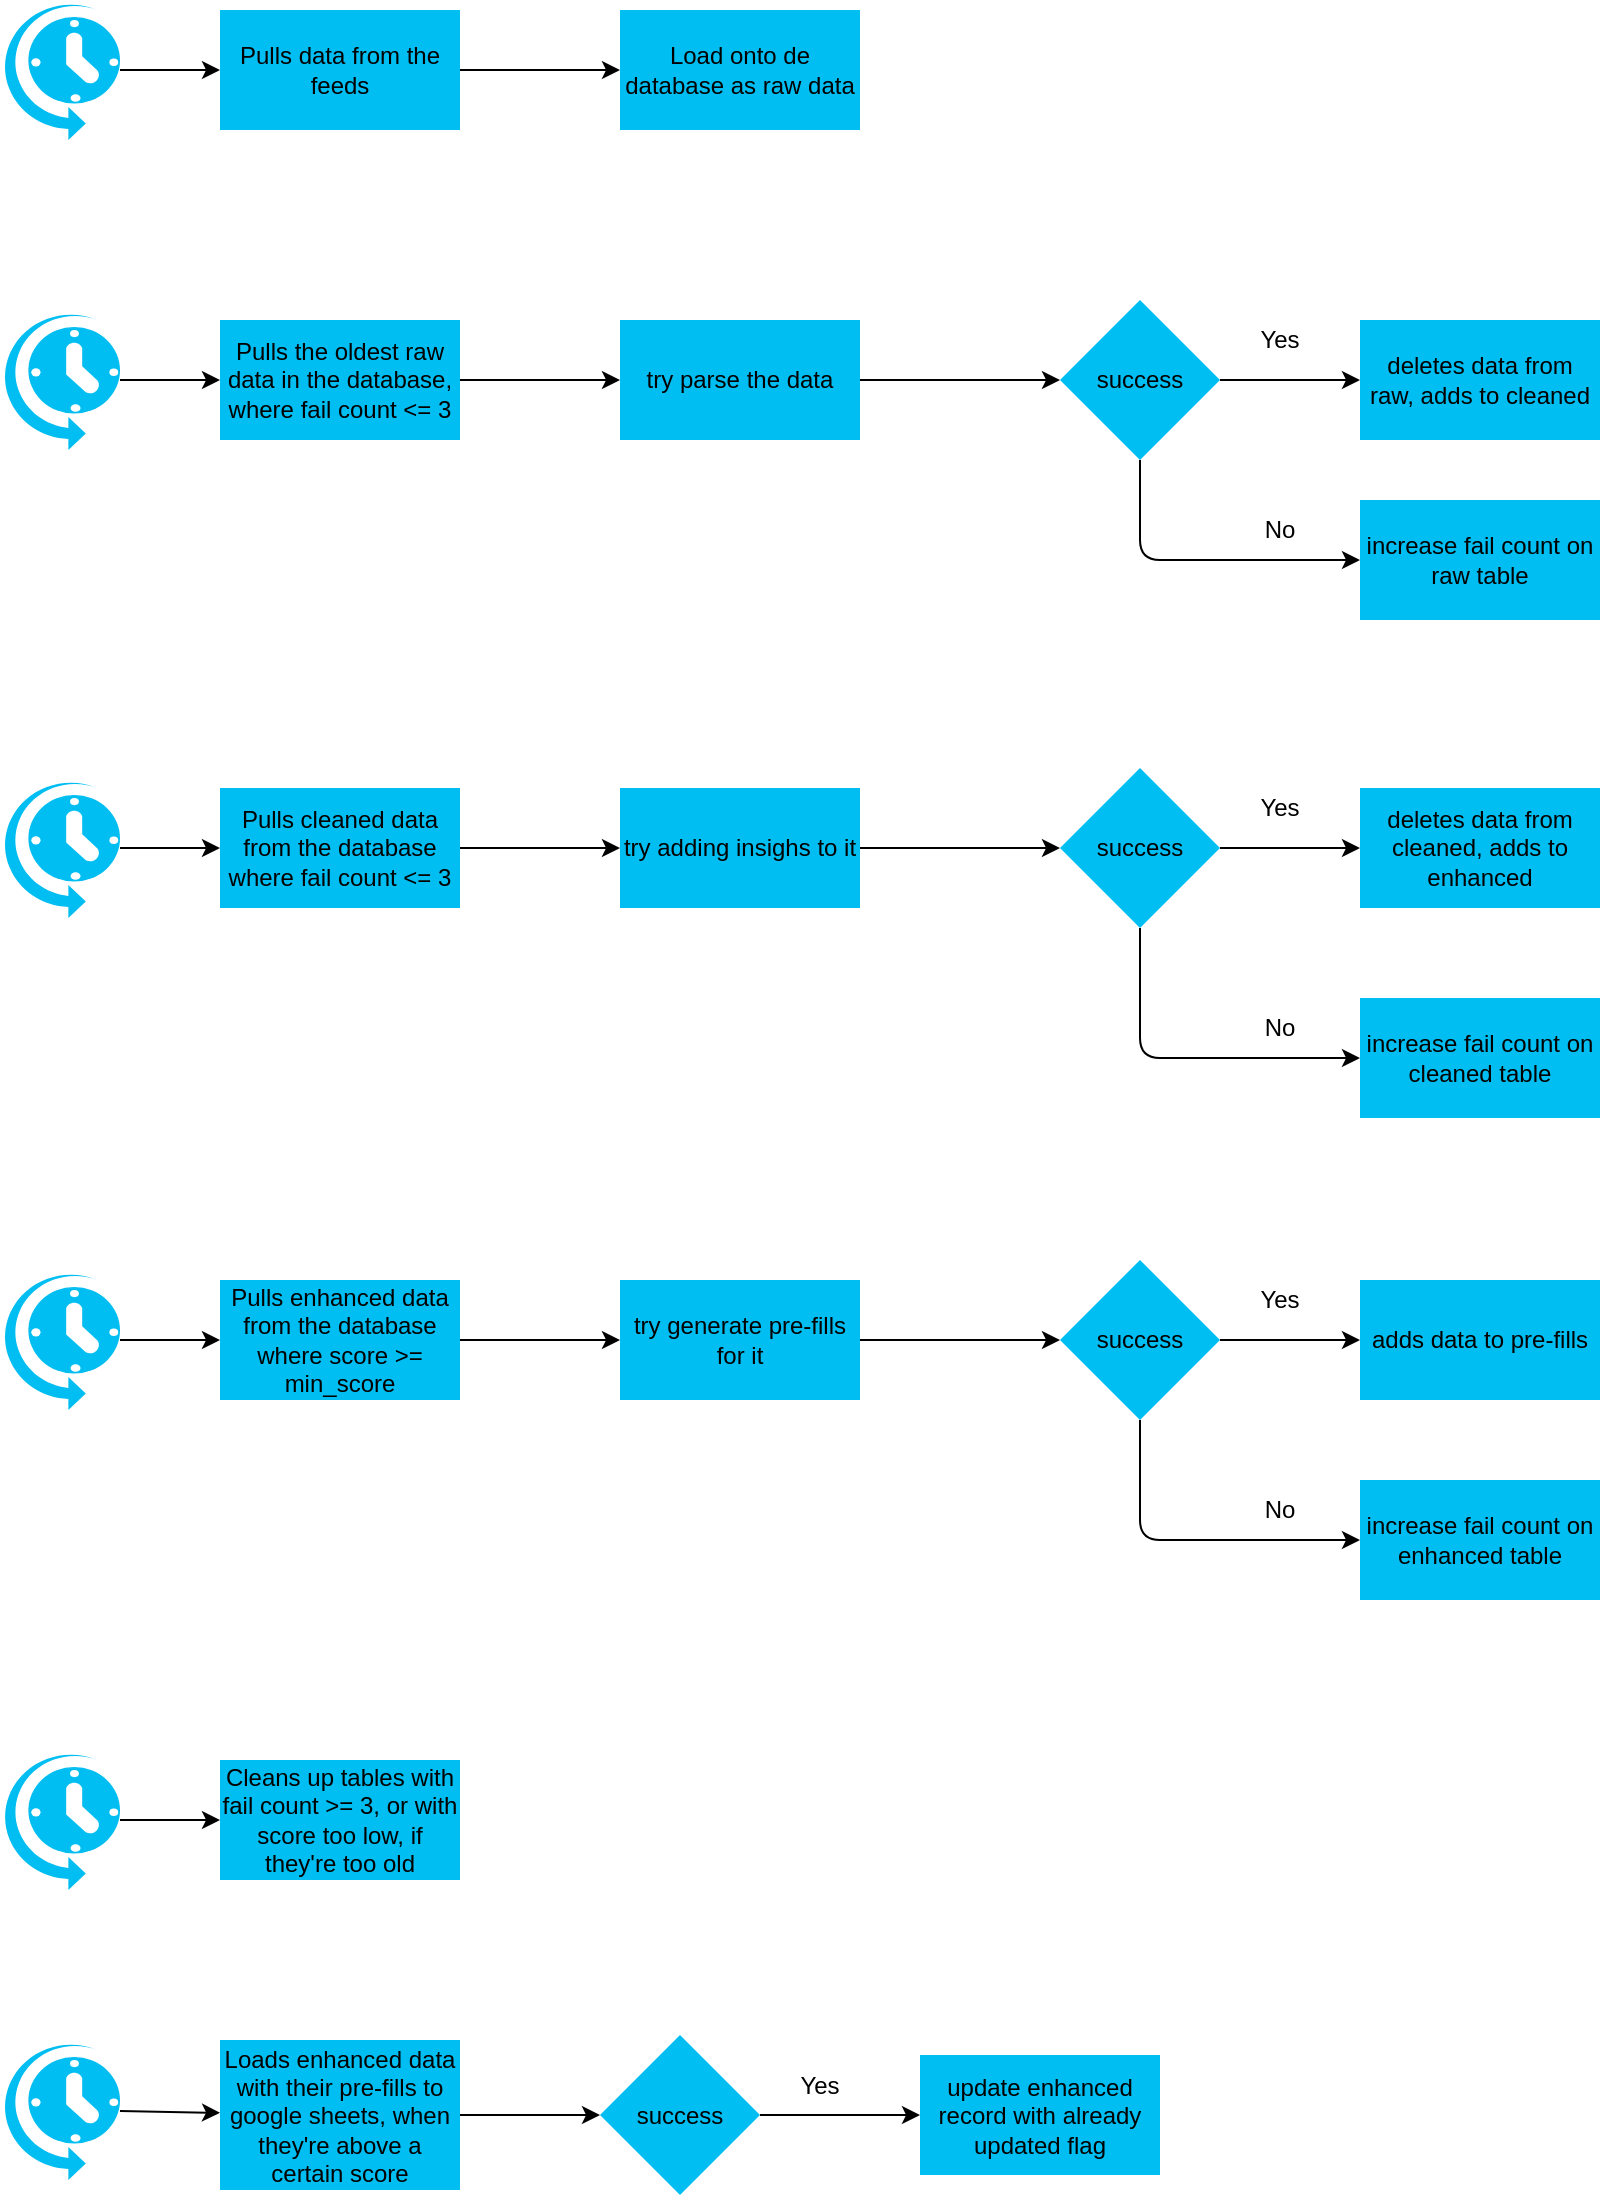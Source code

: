<mxfile>
    <diagram id="CsKHAWagfNyfL_v6ooAr" name="Page-1">
        <mxGraphModel dx="1076" dy="590" grid="1" gridSize="10" guides="1" tooltips="1" connect="1" arrows="1" fold="1" page="1" pageScale="1" pageWidth="850" pageHeight="1100" math="0" shadow="0">
            <root>
                <mxCell id="0"/>
                <mxCell id="1" parent="0"/>
                <mxCell id="4" value="" style="edgeStyle=none;html=1;verticalAlign=middle;" parent="1" source="2" target="3" edge="1">
                    <mxGeometry relative="1" as="geometry"/>
                </mxCell>
                <mxCell id="2" value="" style="verticalLabelPosition=bottom;html=1;verticalAlign=middle;align=center;strokeColor=none;fillColor=#00BEF2;shape=mxgraph.azure.scheduler;pointerEvents=1;" parent="1" vertex="1">
                    <mxGeometry x="110" y="200" width="60" height="70" as="geometry"/>
                </mxCell>
                <mxCell id="6" value="" style="edgeStyle=none;html=1;verticalAlign=middle;" parent="1" source="3" target="5" edge="1">
                    <mxGeometry relative="1" as="geometry"/>
                </mxCell>
                <mxCell id="3" value="Pulls data from the feeds" style="whiteSpace=wrap;html=1;verticalAlign=middle;fillColor=#00BEF2;strokeColor=none;" parent="1" vertex="1">
                    <mxGeometry x="220" y="205" width="120" height="60" as="geometry"/>
                </mxCell>
                <mxCell id="5" value="Load onto de database as raw data" style="whiteSpace=wrap;html=1;verticalAlign=middle;fillColor=#00BEF2;strokeColor=none;" parent="1" vertex="1">
                    <mxGeometry x="420" y="205" width="120" height="60" as="geometry"/>
                </mxCell>
                <mxCell id="9" value="" style="edgeStyle=none;html=1;verticalAlign=middle;" parent="1" source="7" target="8" edge="1">
                    <mxGeometry relative="1" as="geometry"/>
                </mxCell>
                <mxCell id="7" value="" style="verticalLabelPosition=bottom;html=1;verticalAlign=middle;align=center;strokeColor=none;fillColor=#00BEF2;shape=mxgraph.azure.scheduler;pointerEvents=1;" parent="1" vertex="1">
                    <mxGeometry x="110" y="355" width="60" height="70" as="geometry"/>
                </mxCell>
                <mxCell id="11" value="" style="edgeStyle=none;html=1;verticalAlign=middle;" parent="1" source="8" target="10" edge="1">
                    <mxGeometry relative="1" as="geometry"/>
                </mxCell>
                <mxCell id="8" value="Pulls the oldest raw data in the database, where fail count &amp;lt;= 3" style="whiteSpace=wrap;html=1;verticalAlign=middle;fillColor=#00BEF2;strokeColor=none;" parent="1" vertex="1">
                    <mxGeometry x="220" y="360" width="120" height="60" as="geometry"/>
                </mxCell>
                <mxCell id="13" value="" style="edgeStyle=none;html=1;verticalAlign=middle;" parent="1" source="10" target="12" edge="1">
                    <mxGeometry relative="1" as="geometry"/>
                </mxCell>
                <mxCell id="10" value="try parse the data" style="whiteSpace=wrap;html=1;verticalAlign=middle;fillColor=#00BEF2;strokeColor=none;" parent="1" vertex="1">
                    <mxGeometry x="420" y="360" width="120" height="60" as="geometry"/>
                </mxCell>
                <mxCell id="15" value="" style="edgeStyle=none;html=1;" parent="1" source="12" target="14" edge="1">
                    <mxGeometry relative="1" as="geometry"/>
                </mxCell>
                <mxCell id="43" style="edgeStyle=orthogonalEdgeStyle;html=1;exitX=0.5;exitY=1;exitDx=0;exitDy=0;entryX=0;entryY=0.5;entryDx=0;entryDy=0;" parent="1" source="12" target="28" edge="1">
                    <mxGeometry relative="1" as="geometry"/>
                </mxCell>
                <mxCell id="12" value="success" style="rhombus;whiteSpace=wrap;html=1;verticalAlign=middle;fillColor=#00BEF2;strokeColor=none;align=center;" parent="1" vertex="1">
                    <mxGeometry x="640" y="350" width="80" height="80" as="geometry"/>
                </mxCell>
                <mxCell id="14" value="deletes data from raw, adds to cleaned" style="whiteSpace=wrap;html=1;fillColor=#00BEF2;strokeColor=none;" parent="1" vertex="1">
                    <mxGeometry x="790" y="360" width="120" height="60" as="geometry"/>
                </mxCell>
                <mxCell id="16" value="" style="edgeStyle=none;html=1;verticalAlign=middle;" parent="1" source="17" target="19" edge="1">
                    <mxGeometry relative="1" as="geometry"/>
                </mxCell>
                <mxCell id="17" value="" style="verticalLabelPosition=bottom;html=1;verticalAlign=middle;align=center;strokeColor=none;fillColor=#00BEF2;shape=mxgraph.azure.scheduler;pointerEvents=1;" parent="1" vertex="1">
                    <mxGeometry x="110" y="589" width="60" height="70" as="geometry"/>
                </mxCell>
                <mxCell id="18" value="" style="edgeStyle=none;html=1;verticalAlign=middle;" parent="1" source="19" target="21" edge="1">
                    <mxGeometry relative="1" as="geometry"/>
                </mxCell>
                <mxCell id="19" value="Pulls cleaned data from the database where fail count &amp;lt;= 3" style="whiteSpace=wrap;html=1;verticalAlign=middle;fillColor=#00BEF2;strokeColor=none;" parent="1" vertex="1">
                    <mxGeometry x="220" y="594" width="120" height="60" as="geometry"/>
                </mxCell>
                <mxCell id="31" style="edgeStyle=none;html=1;exitX=1;exitY=0.5;exitDx=0;exitDy=0;entryX=0;entryY=0.5;entryDx=0;entryDy=0;" parent="1" source="21" target="23" edge="1">
                    <mxGeometry relative="1" as="geometry"/>
                </mxCell>
                <mxCell id="21" value="try adding insighs to it" style="whiteSpace=wrap;html=1;verticalAlign=middle;fillColor=#00BEF2;strokeColor=none;" parent="1" vertex="1">
                    <mxGeometry x="420" y="594" width="120" height="60" as="geometry"/>
                </mxCell>
                <mxCell id="32" style="edgeStyle=none;html=1;exitX=1;exitY=0.5;exitDx=0;exitDy=0;entryX=0;entryY=0.5;entryDx=0;entryDy=0;" parent="1" source="23" target="24" edge="1">
                    <mxGeometry relative="1" as="geometry"/>
                </mxCell>
                <mxCell id="45" style="edgeStyle=orthogonalEdgeStyle;html=1;exitX=0.5;exitY=1;exitDx=0;exitDy=0;entryX=0;entryY=0.5;entryDx=0;entryDy=0;" parent="1" source="23" target="44" edge="1">
                    <mxGeometry relative="1" as="geometry"/>
                </mxCell>
                <mxCell id="23" value="success" style="rhombus;whiteSpace=wrap;html=1;verticalAlign=middle;fillColor=#00BEF2;strokeColor=none;align=center;" parent="1" vertex="1">
                    <mxGeometry x="640" y="584" width="80" height="80" as="geometry"/>
                </mxCell>
                <mxCell id="24" value="deletes data from cleaned, adds to enhanced" style="whiteSpace=wrap;html=1;fillColor=#00BEF2;strokeColor=none;" parent="1" vertex="1">
                    <mxGeometry x="790" y="594" width="120" height="60" as="geometry"/>
                </mxCell>
                <mxCell id="28" value="increase fail count on raw table" style="whiteSpace=wrap;html=1;fillColor=#00BEF2;strokeColor=none;" parent="1" vertex="1">
                    <mxGeometry x="790" y="450" width="120" height="60" as="geometry"/>
                </mxCell>
                <mxCell id="33" value="" style="edgeStyle=none;html=1;verticalAlign=middle;" parent="1" source="34" target="36" edge="1">
                    <mxGeometry relative="1" as="geometry"/>
                </mxCell>
                <mxCell id="34" value="" style="verticalLabelPosition=bottom;html=1;verticalAlign=middle;align=center;strokeColor=none;fillColor=#00BEF2;shape=mxgraph.azure.scheduler;pointerEvents=1;" parent="1" vertex="1">
                    <mxGeometry x="110" y="835" width="60" height="70" as="geometry"/>
                </mxCell>
                <mxCell id="35" value="" style="edgeStyle=none;html=1;verticalAlign=middle;" parent="1" source="36" target="38" edge="1">
                    <mxGeometry relative="1" as="geometry"/>
                </mxCell>
                <mxCell id="36" value="Pulls enhanced data from the database where score &amp;gt;= min_score" style="whiteSpace=wrap;html=1;verticalAlign=middle;fillColor=#00BEF2;strokeColor=none;" parent="1" vertex="1">
                    <mxGeometry x="220" y="840" width="120" height="60" as="geometry"/>
                </mxCell>
                <mxCell id="37" style="edgeStyle=none;html=1;exitX=1;exitY=0.5;exitDx=0;exitDy=0;entryX=0;entryY=0.5;entryDx=0;entryDy=0;" parent="1" source="38" target="40" edge="1">
                    <mxGeometry relative="1" as="geometry"/>
                </mxCell>
                <mxCell id="38" value="try generate pre-fills for it" style="whiteSpace=wrap;html=1;verticalAlign=middle;fillColor=#00BEF2;strokeColor=none;" parent="1" vertex="1">
                    <mxGeometry x="420" y="840" width="120" height="60" as="geometry"/>
                </mxCell>
                <mxCell id="39" style="edgeStyle=none;html=1;exitX=1;exitY=0.5;exitDx=0;exitDy=0;entryX=0;entryY=0.5;entryDx=0;entryDy=0;" parent="1" source="40" target="41" edge="1">
                    <mxGeometry relative="1" as="geometry"/>
                </mxCell>
                <mxCell id="47" style="edgeStyle=orthogonalEdgeStyle;html=1;exitX=0.5;exitY=1;exitDx=0;exitDy=0;entryX=0;entryY=0.5;entryDx=0;entryDy=0;" parent="1" source="40" target="46" edge="1">
                    <mxGeometry relative="1" as="geometry"/>
                </mxCell>
                <mxCell id="40" value="success" style="rhombus;whiteSpace=wrap;html=1;verticalAlign=middle;fillColor=#00BEF2;strokeColor=none;align=center;" parent="1" vertex="1">
                    <mxGeometry x="640" y="830" width="80" height="80" as="geometry"/>
                </mxCell>
                <mxCell id="41" value="adds data to pre-fills" style="whiteSpace=wrap;html=1;fillColor=#00BEF2;strokeColor=none;" parent="1" vertex="1">
                    <mxGeometry x="790" y="840" width="120" height="60" as="geometry"/>
                </mxCell>
                <mxCell id="44" value="increase fail count on cleaned table" style="whiteSpace=wrap;html=1;fillColor=#00BEF2;strokeColor=none;" parent="1" vertex="1">
                    <mxGeometry x="790" y="699" width="120" height="60" as="geometry"/>
                </mxCell>
                <mxCell id="46" value="increase fail count on enhanced table" style="whiteSpace=wrap;html=1;fillColor=#00BEF2;strokeColor=none;" parent="1" vertex="1">
                    <mxGeometry x="790" y="940" width="120" height="60" as="geometry"/>
                </mxCell>
                <mxCell id="48" value="" style="edgeStyle=none;html=1;verticalAlign=middle;" parent="1" source="49" target="51" edge="1">
                    <mxGeometry relative="1" as="geometry"/>
                </mxCell>
                <mxCell id="49" value="" style="verticalLabelPosition=bottom;html=1;verticalAlign=middle;align=center;strokeColor=none;fillColor=#00BEF2;shape=mxgraph.azure.scheduler;pointerEvents=1;" parent="1" vertex="1">
                    <mxGeometry x="110" y="1075" width="60" height="70" as="geometry"/>
                </mxCell>
                <mxCell id="51" value="Cleans up tables with fail count &amp;gt;= 3, or with score too low, if they're too old" style="whiteSpace=wrap;html=1;verticalAlign=middle;fillColor=#00BEF2;strokeColor=none;" parent="1" vertex="1">
                    <mxGeometry x="220" y="1080" width="120" height="60" as="geometry"/>
                </mxCell>
                <mxCell id="59" value="" style="edgeStyle=none;html=1;verticalAlign=middle;" parent="1" source="60" target="61" edge="1">
                    <mxGeometry relative="1" as="geometry"/>
                </mxCell>
                <mxCell id="60" value="" style="verticalLabelPosition=bottom;html=1;verticalAlign=middle;align=center;strokeColor=none;fillColor=#00BEF2;shape=mxgraph.azure.scheduler;pointerEvents=1;" parent="1" vertex="1">
                    <mxGeometry x="110" y="1220" width="60" height="70" as="geometry"/>
                </mxCell>
                <mxCell id="65" style="edgeStyle=orthogonalEdgeStyle;html=1;exitX=1;exitY=0.5;exitDx=0;exitDy=0;entryX=0;entryY=0.5;entryDx=0;entryDy=0;" parent="1" source="61" target="64" edge="1">
                    <mxGeometry relative="1" as="geometry"/>
                </mxCell>
                <mxCell id="61" value="Loads enhanced data with their pre-fills to google sheets, when they're above a certain score" style="whiteSpace=wrap;html=1;verticalAlign=middle;fillColor=#00BEF2;strokeColor=none;" parent="1" vertex="1">
                    <mxGeometry x="220" y="1220" width="120" height="75" as="geometry"/>
                </mxCell>
                <mxCell id="62" value="update enhanced record with already updated flag" style="whiteSpace=wrap;html=1;fillColor=#00BEF2;strokeColor=none;" parent="1" vertex="1">
                    <mxGeometry x="570" y="1227.5" width="120" height="60" as="geometry"/>
                </mxCell>
                <mxCell id="66" style="edgeStyle=orthogonalEdgeStyle;html=1;exitX=1;exitY=0.5;exitDx=0;exitDy=0;entryX=0;entryY=0.5;entryDx=0;entryDy=0;" parent="1" source="64" target="62" edge="1">
                    <mxGeometry relative="1" as="geometry"/>
                </mxCell>
                <mxCell id="64" value="success" style="rhombus;whiteSpace=wrap;html=1;verticalAlign=middle;fillColor=#00BEF2;strokeColor=none;align=center;" parent="1" vertex="1">
                    <mxGeometry x="410" y="1217.5" width="80" height="80" as="geometry"/>
                </mxCell>
                <mxCell id="67" value="Yes" style="text;html=1;strokeColor=none;fillColor=none;align=center;verticalAlign=middle;whiteSpace=wrap;rounded=0;" parent="1" vertex="1">
                    <mxGeometry x="490" y="1227.5" width="60" height="30" as="geometry"/>
                </mxCell>
                <mxCell id="68" value="Yes" style="text;html=1;strokeColor=none;fillColor=none;align=center;verticalAlign=middle;whiteSpace=wrap;rounded=0;" parent="1" vertex="1">
                    <mxGeometry x="720" y="835" width="60" height="30" as="geometry"/>
                </mxCell>
                <mxCell id="69" value="Yes" style="text;html=1;strokeColor=none;fillColor=none;align=center;verticalAlign=middle;whiteSpace=wrap;rounded=0;" parent="1" vertex="1">
                    <mxGeometry x="720" y="589" width="60" height="30" as="geometry"/>
                </mxCell>
                <mxCell id="70" value="Yes" style="text;html=1;strokeColor=none;fillColor=none;align=center;verticalAlign=middle;whiteSpace=wrap;rounded=0;" parent="1" vertex="1">
                    <mxGeometry x="720" y="355" width="60" height="30" as="geometry"/>
                </mxCell>
                <mxCell id="71" value="No" style="text;html=1;strokeColor=none;fillColor=none;align=center;verticalAlign=middle;whiteSpace=wrap;rounded=0;" parent="1" vertex="1">
                    <mxGeometry x="720" y="450" width="60" height="30" as="geometry"/>
                </mxCell>
                <mxCell id="72" value="No" style="text;html=1;strokeColor=none;fillColor=none;align=center;verticalAlign=middle;whiteSpace=wrap;rounded=0;" parent="1" vertex="1">
                    <mxGeometry x="720" y="699" width="60" height="30" as="geometry"/>
                </mxCell>
                <mxCell id="73" value="No" style="text;html=1;strokeColor=none;fillColor=none;align=center;verticalAlign=middle;whiteSpace=wrap;rounded=0;" parent="1" vertex="1">
                    <mxGeometry x="720" y="940" width="60" height="30" as="geometry"/>
                </mxCell>
            </root>
        </mxGraphModel>
    </diagram>
</mxfile>